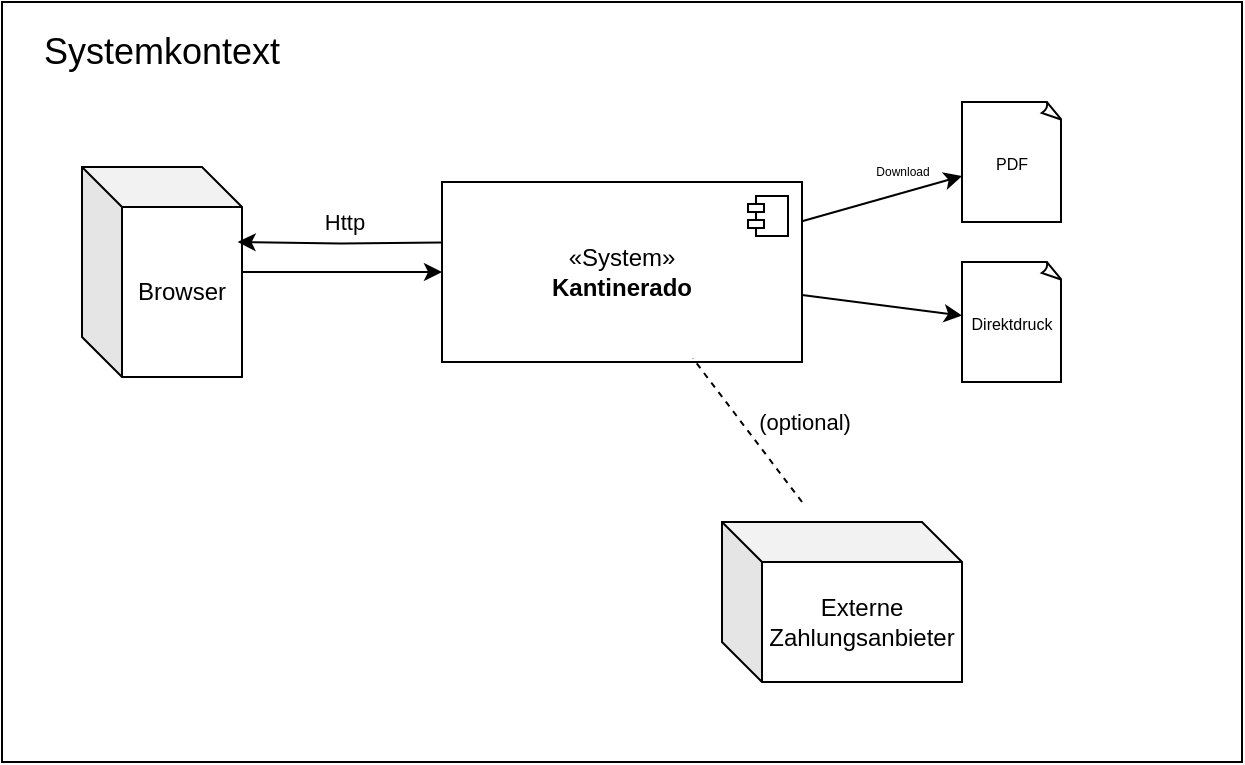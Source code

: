 <mxfile version="22.1.18" type="device">
  <diagram name="Seite-1" id="23MRz16cfzoXieUq-R6g">
    <mxGraphModel dx="1154" dy="600" grid="1" gridSize="10" guides="1" tooltips="1" connect="1" arrows="1" fold="1" page="1" pageScale="1" pageWidth="827" pageHeight="1169" math="0" shadow="0">
      <root>
        <mxCell id="0" />
        <mxCell id="1" parent="0" />
        <mxCell id="91nenJE4Ufh3_1_eLQ6r-1" value="" style="rounded=0;whiteSpace=wrap;html=1;" parent="1" vertex="1">
          <mxGeometry x="110" y="40" width="620" height="380" as="geometry" />
        </mxCell>
        <mxCell id="P1zn6FIA8qhAu7OwvEEA-7" value="«System»&lt;br&gt;&lt;b&gt;Kantinerado&lt;/b&gt;" style="html=1;dropTarget=0;whiteSpace=wrap;" parent="1" vertex="1">
          <mxGeometry x="330" y="130" width="180" height="90" as="geometry" />
        </mxCell>
        <mxCell id="P1zn6FIA8qhAu7OwvEEA-8" value="" style="shape=module;jettyWidth=8;jettyHeight=4;" parent="P1zn6FIA8qhAu7OwvEEA-7" vertex="1">
          <mxGeometry x="1" width="20" height="20" relative="1" as="geometry">
            <mxPoint x="-27" y="7" as="offset" />
          </mxGeometry>
        </mxCell>
        <mxCell id="P1zn6FIA8qhAu7OwvEEA-15" style="edgeStyle=orthogonalEdgeStyle;rounded=0;orthogonalLoop=1;jettySize=auto;html=1;entryX=0;entryY=0.5;entryDx=0;entryDy=0;" parent="1" source="P1zn6FIA8qhAu7OwvEEA-14" target="P1zn6FIA8qhAu7OwvEEA-7" edge="1">
          <mxGeometry relative="1" as="geometry" />
        </mxCell>
        <mxCell id="P1zn6FIA8qhAu7OwvEEA-16" value="Http" style="edgeLabel;html=1;align=center;verticalAlign=middle;resizable=0;points=[];" parent="P1zn6FIA8qhAu7OwvEEA-15" vertex="1" connectable="0">
          <mxGeometry x="0.345" y="2" relative="1" as="geometry">
            <mxPoint x="-17" y="-23" as="offset" />
          </mxGeometry>
        </mxCell>
        <mxCell id="P1zn6FIA8qhAu7OwvEEA-14" value="Browser" style="shape=cube;whiteSpace=wrap;html=1;boundedLbl=1;backgroundOutline=1;darkOpacity=0.05;darkOpacity2=0.1;" parent="1" vertex="1">
          <mxGeometry x="150" y="122.5" width="80" height="105" as="geometry" />
        </mxCell>
        <mxCell id="P1zn6FIA8qhAu7OwvEEA-18" value="Externe Zahlungsanbieter" style="shape=cube;whiteSpace=wrap;html=1;boundedLbl=1;backgroundOutline=1;darkOpacity=0.05;darkOpacity2=0.1;" parent="1" vertex="1">
          <mxGeometry x="470" y="300" width="120" height="80" as="geometry" />
        </mxCell>
        <mxCell id="P1zn6FIA8qhAu7OwvEEA-19" value="" style="endArrow=none;dashed=1;html=1;rounded=0;entryX=0.697;entryY=0.98;entryDx=0;entryDy=0;entryPerimeter=0;" parent="1" target="P1zn6FIA8qhAu7OwvEEA-7" edge="1">
          <mxGeometry width="50" height="50" relative="1" as="geometry">
            <mxPoint x="510" y="290" as="sourcePoint" />
            <mxPoint x="460" y="290" as="targetPoint" />
          </mxGeometry>
        </mxCell>
        <mxCell id="P1zn6FIA8qhAu7OwvEEA-20" value="(optional)" style="edgeLabel;html=1;align=center;verticalAlign=middle;resizable=0;points=[];" parent="P1zn6FIA8qhAu7OwvEEA-19" vertex="1" connectable="0">
          <mxGeometry x="0.508" y="-3" relative="1" as="geometry">
            <mxPoint x="39" y="16" as="offset" />
          </mxGeometry>
        </mxCell>
        <mxCell id="P1zn6FIA8qhAu7OwvEEA-21" style="edgeStyle=orthogonalEdgeStyle;rounded=0;orthogonalLoop=1;jettySize=auto;html=1;entryX=0.973;entryY=0.497;entryDx=0;entryDy=0;entryPerimeter=0;" parent="1" edge="1">
          <mxGeometry relative="1" as="geometry">
            <mxPoint x="330" y="160.31" as="sourcePoint" />
            <mxPoint x="227.84" y="159.995" as="targetPoint" />
          </mxGeometry>
        </mxCell>
        <mxCell id="P1zn6FIA8qhAu7OwvEEA-24" value="&lt;font style=&quot;font-size: 8px;&quot;&gt;PDF&lt;/font&gt;" style="whiteSpace=wrap;html=1;shape=mxgraph.basic.document" parent="1" vertex="1">
          <mxGeometry x="590" y="90" width="50" height="60" as="geometry" />
        </mxCell>
        <mxCell id="P1zn6FIA8qhAu7OwvEEA-25" value="&lt;font style=&quot;font-size: 8px;&quot;&gt;Direktdruck&lt;/font&gt;" style="whiteSpace=wrap;html=1;shape=mxgraph.basic.document" parent="1" vertex="1">
          <mxGeometry x="590" y="170" width="50" height="60" as="geometry" />
        </mxCell>
        <mxCell id="P1zn6FIA8qhAu7OwvEEA-27" value="" style="endArrow=classic;html=1;rounded=0;" parent="1" source="P1zn6FIA8qhAu7OwvEEA-7" target="P1zn6FIA8qhAu7OwvEEA-24" edge="1">
          <mxGeometry width="50" height="50" relative="1" as="geometry">
            <mxPoint x="450" y="220" as="sourcePoint" />
            <mxPoint x="500" y="170" as="targetPoint" />
          </mxGeometry>
        </mxCell>
        <mxCell id="P1zn6FIA8qhAu7OwvEEA-29" value="&lt;font style=&quot;font-size: 6px;&quot;&gt;Download&lt;/font&gt;" style="edgeLabel;html=1;align=center;verticalAlign=middle;resizable=0;points=[];" parent="P1zn6FIA8qhAu7OwvEEA-27" vertex="1" connectable="0">
          <mxGeometry x="-0.192" y="-1" relative="1" as="geometry">
            <mxPoint x="17" y="-19" as="offset" />
          </mxGeometry>
        </mxCell>
        <mxCell id="P1zn6FIA8qhAu7OwvEEA-28" value="" style="endArrow=classic;html=1;rounded=0;" parent="1" source="P1zn6FIA8qhAu7OwvEEA-7" target="P1zn6FIA8qhAu7OwvEEA-25" edge="1">
          <mxGeometry width="50" height="50" relative="1" as="geometry">
            <mxPoint x="450" y="220" as="sourcePoint" />
            <mxPoint x="500" y="170" as="targetPoint" />
          </mxGeometry>
        </mxCell>
        <mxCell id="xgouc-3qO_9ZV_mLP1sn-1" value="&lt;div style=&quot;background-color: rgb(31, 31, 31); font-family: &amp;quot;Droid Sans Mono&amp;quot;, &amp;quot;monospace&amp;quot;, monospace; font-weight: normal; font-size: 14px; line-height: 19px;&quot;&gt;&lt;div style=&quot;&quot;&gt;&lt;br&gt;&lt;/div&gt;&lt;/div&gt;" style="text;whiteSpace=wrap;html=1;" vertex="1" parent="1">
          <mxGeometry x="160" y="60" width="120" height="40" as="geometry" />
        </mxCell>
        <mxCell id="xgouc-3qO_9ZV_mLP1sn-2" value="&lt;font style=&quot;font-size: 18px;&quot;&gt;Systemkontext&lt;/font&gt;" style="text;html=1;strokeColor=none;fillColor=none;align=center;verticalAlign=middle;whiteSpace=wrap;rounded=0;" vertex="1" parent="1">
          <mxGeometry x="160" y="50" width="60" height="30" as="geometry" />
        </mxCell>
      </root>
    </mxGraphModel>
  </diagram>
</mxfile>
